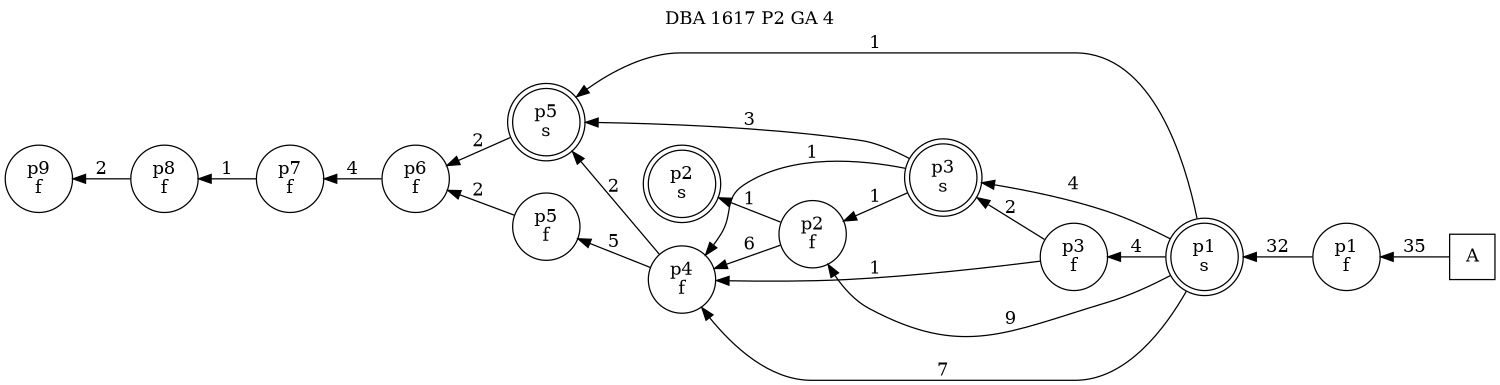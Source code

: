 digraph DBA_1617_P2_GA_4_GOOD {
labelloc="tl"
label= " DBA 1617 P2 GA 4 "
rankdir="RL";
graph [ size=" 10 , 10 !"]

"A" [shape="square" label="A"]
"p1_f" [shape="circle" label="p1
f"]
"p1_s" [shape="doublecircle" label="p1
s"]
"p2_f" [shape="circle" label="p2
f"]
"p3_f" [shape="circle" label="p3
f"]
"p3_s" [shape="doublecircle" label="p3
s"]
"p4_f" [shape="circle" label="p4
f"]
"p5_f" [shape="circle" label="p5
f"]
"p6_f" [shape="circle" label="p6
f"]
"p7_f" [shape="circle" label="p7
f"]
"p5_s" [shape="doublecircle" label="p5
s"]
"p8_f" [shape="circle" label="p8
f"]
"p9_f" [shape="circle" label="p9
f"]
"p2_s" [shape="doublecircle" label="p2
s"]
"A" -> "p1_f" [ label=35]
"p1_f" -> "p1_s" [ label=32]
"p1_s" -> "p2_f" [ label=9]
"p1_s" -> "p3_f" [ label=4]
"p1_s" -> "p3_s" [ label=4]
"p1_s" -> "p4_f" [ label=7]
"p1_s" -> "p5_s" [ label=1]
"p2_f" -> "p4_f" [ label=6]
"p2_f" -> "p2_s" [ label=1]
"p3_f" -> "p3_s" [ label=2]
"p3_f" -> "p4_f" [ label=1]
"p3_s" -> "p2_f" [ label=1]
"p3_s" -> "p4_f" [ label=1]
"p3_s" -> "p5_s" [ label=3]
"p4_f" -> "p5_f" [ label=5]
"p4_f" -> "p5_s" [ label=2]
"p5_f" -> "p6_f" [ label=2]
"p6_f" -> "p7_f" [ label=4]
"p7_f" -> "p8_f" [ label=1]
"p5_s" -> "p6_f" [ label=2]
"p8_f" -> "p9_f" [ label=2]
}
